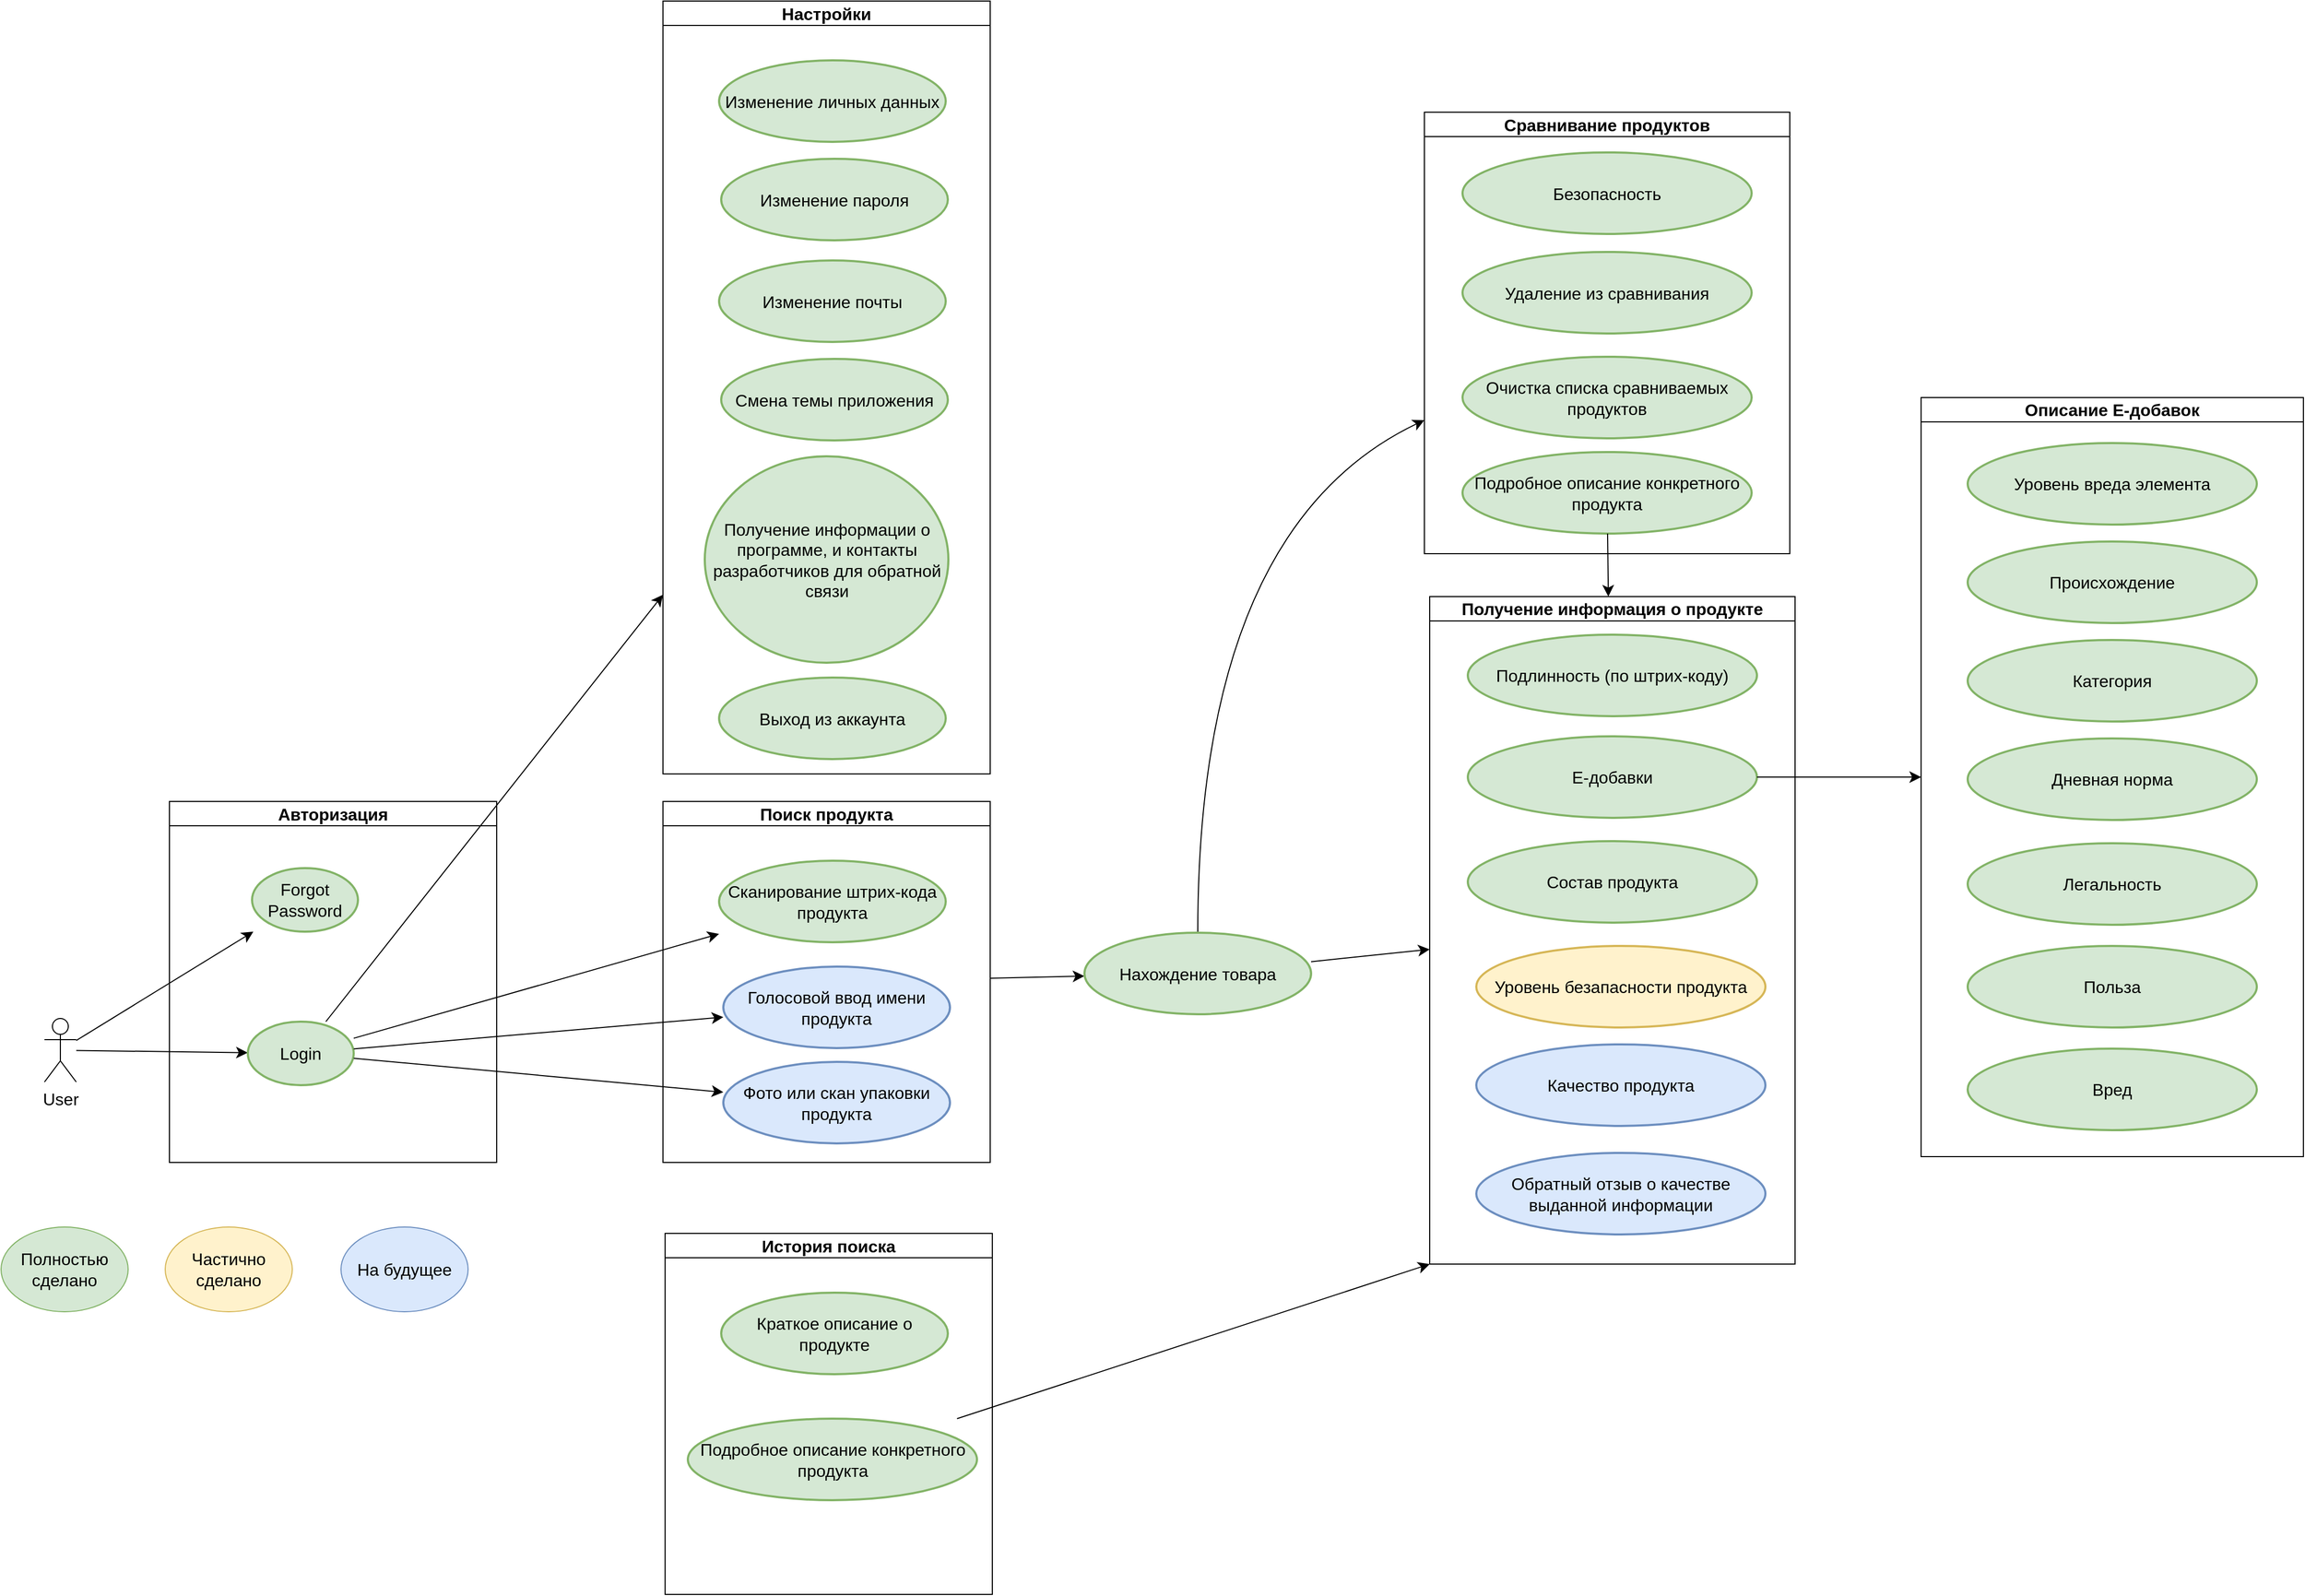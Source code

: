 <mxfile version="21.1.1" type="github">
  <diagram name="Страница 1" id="bCQILogSz7Zd9uqQqifb">
    <mxGraphModel dx="1087" dy="2129" grid="0" gridSize="10" guides="1" tooltips="1" connect="1" arrows="1" fold="1" page="0" pageScale="1" pageWidth="827" pageHeight="1169" math="0" shadow="0">
      <root>
        <mxCell id="0" />
        <mxCell id="1" parent="0" />
        <mxCell id="K-NvHZD64r7CuI1TDK3c-10" style="edgeStyle=none;curved=1;rounded=0;orthogonalLoop=1;jettySize=auto;html=1;fontSize=12;startSize=8;endSize=8;" edge="1" parent="1" source="K-NvHZD64r7CuI1TDK3c-6" target="K-NvHZD64r7CuI1TDK3c-9">
          <mxGeometry relative="1" as="geometry" />
        </mxCell>
        <mxCell id="K-NvHZD64r7CuI1TDK3c-14" style="edgeStyle=none;curved=1;rounded=0;orthogonalLoop=1;jettySize=auto;html=1;fontSize=12;startSize=8;endSize=8;" edge="1" parent="1" source="K-NvHZD64r7CuI1TDK3c-6" target="K-NvHZD64r7CuI1TDK3c-12">
          <mxGeometry relative="1" as="geometry" />
        </mxCell>
        <mxCell id="K-NvHZD64r7CuI1TDK3c-6" value="User&lt;br&gt;" style="shape=umlActor;verticalLabelPosition=bottom;verticalAlign=top;html=1;outlineConnect=0;fontSize=16;" vertex="1" parent="1">
          <mxGeometry x="-108" y="42" width="30" height="60" as="geometry" />
        </mxCell>
        <mxCell id="K-NvHZD64r7CuI1TDK3c-16" value="Авторизация" style="swimlane;whiteSpace=wrap;html=1;fontSize=16;" vertex="1" parent="1">
          <mxGeometry x="10" y="-163" width="309" height="341" as="geometry" />
        </mxCell>
        <mxCell id="K-NvHZD64r7CuI1TDK3c-12" value="Forgot Password" style="strokeWidth=2;html=1;shape=mxgraph.flowchart.start_1;whiteSpace=wrap;fontSize=16;fillColor=#d5e8d4;strokeColor=#82b366;" vertex="1" parent="K-NvHZD64r7CuI1TDK3c-16">
          <mxGeometry x="78" y="63" width="100" height="60" as="geometry" />
        </mxCell>
        <mxCell id="K-NvHZD64r7CuI1TDK3c-9" value="Login" style="strokeWidth=2;html=1;shape=mxgraph.flowchart.start_1;whiteSpace=wrap;fontSize=16;fillColor=#d5e8d4;strokeColor=#82b366;" vertex="1" parent="K-NvHZD64r7CuI1TDK3c-16">
          <mxGeometry x="74" y="208" width="100" height="60" as="geometry" />
        </mxCell>
        <mxCell id="K-NvHZD64r7CuI1TDK3c-45" style="edgeStyle=none;curved=1;rounded=0;orthogonalLoop=1;jettySize=auto;html=1;fontSize=12;startSize=8;endSize=8;" edge="1" parent="1" source="K-NvHZD64r7CuI1TDK3c-20" target="K-NvHZD64r7CuI1TDK3c-44">
          <mxGeometry relative="1" as="geometry" />
        </mxCell>
        <mxCell id="K-NvHZD64r7CuI1TDK3c-20" value="Поиск продукта" style="swimlane;whiteSpace=wrap;html=1;fontSize=16;" vertex="1" parent="1">
          <mxGeometry x="476" y="-163" width="309" height="341" as="geometry" />
        </mxCell>
        <mxCell id="K-NvHZD64r7CuI1TDK3c-17" value="Сканирование штрих-кода продукта" style="strokeWidth=2;html=1;shape=mxgraph.flowchart.start_1;whiteSpace=wrap;fontSize=16;fillColor=#d5e8d4;strokeColor=#82b366;" vertex="1" parent="K-NvHZD64r7CuI1TDK3c-20">
          <mxGeometry x="53" y="56" width="214" height="77" as="geometry" />
        </mxCell>
        <mxCell id="K-NvHZD64r7CuI1TDK3c-23" value="Голосовой ввод имени продукта" style="strokeWidth=2;html=1;shape=mxgraph.flowchart.start_1;whiteSpace=wrap;fontSize=16;fillColor=#dae8fc;strokeColor=#6c8ebf;" vertex="1" parent="K-NvHZD64r7CuI1TDK3c-20">
          <mxGeometry x="57" y="156" width="214" height="77" as="geometry" />
        </mxCell>
        <mxCell id="K-NvHZD64r7CuI1TDK3c-24" value="Фото или скан упаковки продукта" style="strokeWidth=2;html=1;shape=mxgraph.flowchart.start_1;whiteSpace=wrap;fontSize=16;fillColor=#dae8fc;strokeColor=#6c8ebf;" vertex="1" parent="K-NvHZD64r7CuI1TDK3c-20">
          <mxGeometry x="57" y="246" width="214" height="77" as="geometry" />
        </mxCell>
        <mxCell id="K-NvHZD64r7CuI1TDK3c-28" style="edgeStyle=none;curved=1;rounded=0;orthogonalLoop=1;jettySize=auto;html=1;fontSize=12;startSize=8;endSize=8;" edge="1" parent="1" source="K-NvHZD64r7CuI1TDK3c-9" target="K-NvHZD64r7CuI1TDK3c-17">
          <mxGeometry relative="1" as="geometry" />
        </mxCell>
        <mxCell id="K-NvHZD64r7CuI1TDK3c-29" style="edgeStyle=none;curved=1;rounded=0;orthogonalLoop=1;jettySize=auto;html=1;fontSize=12;startSize=8;endSize=8;" edge="1" parent="1" source="K-NvHZD64r7CuI1TDK3c-9" target="K-NvHZD64r7CuI1TDK3c-23">
          <mxGeometry relative="1" as="geometry" />
        </mxCell>
        <mxCell id="K-NvHZD64r7CuI1TDK3c-30" style="edgeStyle=none;curved=1;rounded=0;orthogonalLoop=1;jettySize=auto;html=1;fontSize=12;startSize=8;endSize=8;" edge="1" parent="1" source="K-NvHZD64r7CuI1TDK3c-9" target="K-NvHZD64r7CuI1TDK3c-24">
          <mxGeometry relative="1" as="geometry" />
        </mxCell>
        <mxCell id="K-NvHZD64r7CuI1TDK3c-32" value="Получение информация о продукте" style="swimlane;whiteSpace=wrap;html=1;fontSize=16;" vertex="1" parent="1">
          <mxGeometry x="1200" y="-356.5" width="345" height="630.5" as="geometry" />
        </mxCell>
        <mxCell id="K-NvHZD64r7CuI1TDK3c-34" value="Подлинность (по штрих-коду)" style="strokeWidth=2;html=1;shape=mxgraph.flowchart.start_1;whiteSpace=wrap;fontSize=16;fillColor=#d5e8d4;strokeColor=#82b366;" vertex="1" parent="K-NvHZD64r7CuI1TDK3c-32">
          <mxGeometry x="36" y="36" width="273" height="77" as="geometry" />
        </mxCell>
        <mxCell id="K-NvHZD64r7CuI1TDK3c-35" value="Е-добавки" style="strokeWidth=2;html=1;shape=mxgraph.flowchart.start_1;whiteSpace=wrap;fontSize=16;fillColor=#d5e8d4;strokeColor=#82b366;" vertex="1" parent="K-NvHZD64r7CuI1TDK3c-32">
          <mxGeometry x="36" y="132" width="273" height="77" as="geometry" />
        </mxCell>
        <mxCell id="K-NvHZD64r7CuI1TDK3c-36" value="Состав продукта" style="strokeWidth=2;html=1;shape=mxgraph.flowchart.start_1;whiteSpace=wrap;fontSize=16;fillColor=#d5e8d4;strokeColor=#82b366;" vertex="1" parent="K-NvHZD64r7CuI1TDK3c-32">
          <mxGeometry x="36" y="231" width="273" height="77" as="geometry" />
        </mxCell>
        <mxCell id="K-NvHZD64r7CuI1TDK3c-39" value="Уровень безапасности продукта" style="strokeWidth=2;html=1;shape=mxgraph.flowchart.start_1;whiteSpace=wrap;fontSize=16;fillColor=#fff2cc;strokeColor=#d6b656;" vertex="1" parent="K-NvHZD64r7CuI1TDK3c-32">
          <mxGeometry x="44" y="330" width="273" height="77" as="geometry" />
        </mxCell>
        <mxCell id="K-NvHZD64r7CuI1TDK3c-40" value="Качество продукта" style="strokeWidth=2;html=1;shape=mxgraph.flowchart.start_1;whiteSpace=wrap;fontSize=16;fillColor=#dae8fc;strokeColor=#6c8ebf;" vertex="1" parent="K-NvHZD64r7CuI1TDK3c-32">
          <mxGeometry x="44" y="423" width="273" height="77" as="geometry" />
        </mxCell>
        <mxCell id="K-NvHZD64r7CuI1TDK3c-90" value="Обратный отзыв о качестве выданной информации" style="strokeWidth=2;html=1;shape=mxgraph.flowchart.start_1;whiteSpace=wrap;fontSize=16;fillColor=#dae8fc;strokeColor=#6c8ebf;" vertex="1" parent="K-NvHZD64r7CuI1TDK3c-32">
          <mxGeometry x="44" y="525.5" width="273" height="77" as="geometry" />
        </mxCell>
        <mxCell id="K-NvHZD64r7CuI1TDK3c-46" style="edgeStyle=none;curved=1;rounded=0;orthogonalLoop=1;jettySize=auto;html=1;fontSize=12;startSize=8;endSize=8;" edge="1" parent="1" source="K-NvHZD64r7CuI1TDK3c-44" target="K-NvHZD64r7CuI1TDK3c-32">
          <mxGeometry relative="1" as="geometry" />
        </mxCell>
        <mxCell id="K-NvHZD64r7CuI1TDK3c-64" style="edgeStyle=none;curved=1;rounded=0;orthogonalLoop=1;jettySize=auto;html=1;fontSize=12;startSize=8;endSize=8;" edge="1" parent="1" source="K-NvHZD64r7CuI1TDK3c-44" target="K-NvHZD64r7CuI1TDK3c-51">
          <mxGeometry relative="1" as="geometry">
            <Array as="points">
              <mxPoint x="981" y="-421" />
            </Array>
          </mxGeometry>
        </mxCell>
        <mxCell id="K-NvHZD64r7CuI1TDK3c-44" value="Нахождение товара" style="strokeWidth=2;html=1;shape=mxgraph.flowchart.start_1;whiteSpace=wrap;fontSize=16;fillColor=#d5e8d4;strokeColor=#82b366;" vertex="1" parent="1">
          <mxGeometry x="874" y="-39" width="214" height="77" as="geometry" />
        </mxCell>
        <mxCell id="K-NvHZD64r7CuI1TDK3c-48" value="Описание Е-добавок" style="swimlane;whiteSpace=wrap;html=1;fontSize=16;" vertex="1" parent="1">
          <mxGeometry x="1664" y="-544.5" width="361" height="717" as="geometry" />
        </mxCell>
        <mxCell id="K-NvHZD64r7CuI1TDK3c-49" value="Уровень вреда элемента" style="strokeWidth=2;html=1;shape=mxgraph.flowchart.start_1;whiteSpace=wrap;fontSize=16;fillColor=#d5e8d4;strokeColor=#82b366;" vertex="1" parent="K-NvHZD64r7CuI1TDK3c-48">
          <mxGeometry x="44" y="43" width="273" height="77" as="geometry" />
        </mxCell>
        <mxCell id="K-NvHZD64r7CuI1TDK3c-50" value="Происхождение" style="strokeWidth=2;html=1;shape=mxgraph.flowchart.start_1;whiteSpace=wrap;fontSize=16;fillColor=#d5e8d4;strokeColor=#82b366;" vertex="1" parent="K-NvHZD64r7CuI1TDK3c-48">
          <mxGeometry x="44" y="136" width="273" height="77" as="geometry" />
        </mxCell>
        <mxCell id="K-NvHZD64r7CuI1TDK3c-57" value="Категория" style="strokeWidth=2;html=1;shape=mxgraph.flowchart.start_1;whiteSpace=wrap;fontSize=16;fillColor=#d5e8d4;strokeColor=#82b366;" vertex="1" parent="K-NvHZD64r7CuI1TDK3c-48">
          <mxGeometry x="44" y="229" width="273" height="77" as="geometry" />
        </mxCell>
        <mxCell id="K-NvHZD64r7CuI1TDK3c-58" value="Дневная норма" style="strokeWidth=2;html=1;shape=mxgraph.flowchart.start_1;whiteSpace=wrap;fontSize=16;fillColor=#d5e8d4;strokeColor=#82b366;" vertex="1" parent="K-NvHZD64r7CuI1TDK3c-48">
          <mxGeometry x="44" y="322" width="273" height="77" as="geometry" />
        </mxCell>
        <mxCell id="K-NvHZD64r7CuI1TDK3c-60" value="Легальность" style="strokeWidth=2;html=1;shape=mxgraph.flowchart.start_1;whiteSpace=wrap;fontSize=16;fillColor=#d5e8d4;strokeColor=#82b366;" vertex="1" parent="K-NvHZD64r7CuI1TDK3c-48">
          <mxGeometry x="44" y="421" width="273" height="77" as="geometry" />
        </mxCell>
        <mxCell id="K-NvHZD64r7CuI1TDK3c-61" value="Польза" style="strokeWidth=2;html=1;shape=mxgraph.flowchart.start_1;whiteSpace=wrap;fontSize=16;fillColor=#d5e8d4;strokeColor=#82b366;" vertex="1" parent="K-NvHZD64r7CuI1TDK3c-48">
          <mxGeometry x="44" y="518" width="273" height="77" as="geometry" />
        </mxCell>
        <mxCell id="K-NvHZD64r7CuI1TDK3c-62" value="Вред" style="strokeWidth=2;html=1;shape=mxgraph.flowchart.start_1;whiteSpace=wrap;fontSize=16;fillColor=#d5e8d4;strokeColor=#82b366;" vertex="1" parent="K-NvHZD64r7CuI1TDK3c-48">
          <mxGeometry x="44" y="615" width="273" height="77" as="geometry" />
        </mxCell>
        <mxCell id="K-NvHZD64r7CuI1TDK3c-51" value="Сравнивание продуктов" style="swimlane;whiteSpace=wrap;html=1;fontSize=16;" vertex="1" parent="1">
          <mxGeometry x="1195" y="-814" width="345" height="417" as="geometry" />
        </mxCell>
        <mxCell id="K-NvHZD64r7CuI1TDK3c-53" value="Удаление из сравнивания" style="strokeWidth=2;html=1;shape=mxgraph.flowchart.start_1;whiteSpace=wrap;fontSize=16;fillColor=#d5e8d4;strokeColor=#82b366;" vertex="1" parent="K-NvHZD64r7CuI1TDK3c-51">
          <mxGeometry x="36" y="132" width="273" height="77" as="geometry" />
        </mxCell>
        <mxCell id="K-NvHZD64r7CuI1TDK3c-54" value="Очистка списка сравниваемых продуктов" style="strokeWidth=2;html=1;shape=mxgraph.flowchart.start_1;whiteSpace=wrap;fontSize=16;fillColor=#d5e8d4;strokeColor=#82b366;" vertex="1" parent="K-NvHZD64r7CuI1TDK3c-51">
          <mxGeometry x="36" y="231" width="273" height="77" as="geometry" />
        </mxCell>
        <mxCell id="K-NvHZD64r7CuI1TDK3c-63" value="Подробное описание конкретного продукта" style="strokeWidth=2;html=1;shape=mxgraph.flowchart.start_1;whiteSpace=wrap;fontSize=16;fillColor=#d5e8d4;strokeColor=#82b366;" vertex="1" parent="K-NvHZD64r7CuI1TDK3c-51">
          <mxGeometry x="36" y="321" width="273" height="77" as="geometry" />
        </mxCell>
        <mxCell id="K-NvHZD64r7CuI1TDK3c-52" value="Безопасность" style="strokeWidth=2;html=1;shape=mxgraph.flowchart.start_1;whiteSpace=wrap;fontSize=16;fillColor=#d5e8d4;strokeColor=#82b366;" vertex="1" parent="K-NvHZD64r7CuI1TDK3c-51">
          <mxGeometry x="36" y="38" width="273" height="77" as="geometry" />
        </mxCell>
        <mxCell id="K-NvHZD64r7CuI1TDK3c-65" style="edgeStyle=none;curved=1;rounded=0;orthogonalLoop=1;jettySize=auto;html=1;fontSize=12;startSize=8;endSize=8;" edge="1" parent="1" source="K-NvHZD64r7CuI1TDK3c-35" target="K-NvHZD64r7CuI1TDK3c-48">
          <mxGeometry relative="1" as="geometry" />
        </mxCell>
        <mxCell id="K-NvHZD64r7CuI1TDK3c-66" value="Настройки" style="swimlane;whiteSpace=wrap;html=1;fontSize=16;" vertex="1" parent="1">
          <mxGeometry x="476" y="-919" width="309" height="730" as="geometry" />
        </mxCell>
        <mxCell id="K-NvHZD64r7CuI1TDK3c-67" value="Изменение личных данных" style="strokeWidth=2;html=1;shape=mxgraph.flowchart.start_1;whiteSpace=wrap;fontSize=16;fillColor=#d5e8d4;strokeColor=#82b366;" vertex="1" parent="K-NvHZD64r7CuI1TDK3c-66">
          <mxGeometry x="53" y="56" width="214" height="77" as="geometry" />
        </mxCell>
        <mxCell id="K-NvHZD64r7CuI1TDK3c-70" value="Изменение пароля" style="strokeWidth=2;html=1;shape=mxgraph.flowchart.start_1;whiteSpace=wrap;fontSize=16;fillColor=#d5e8d4;strokeColor=#82b366;" vertex="1" parent="K-NvHZD64r7CuI1TDK3c-66">
          <mxGeometry x="55" y="149" width="214" height="77" as="geometry" />
        </mxCell>
        <mxCell id="K-NvHZD64r7CuI1TDK3c-72" value="Изменение почты" style="strokeWidth=2;html=1;shape=mxgraph.flowchart.start_1;whiteSpace=wrap;fontSize=16;fillColor=#d5e8d4;strokeColor=#82b366;" vertex="1" parent="K-NvHZD64r7CuI1TDK3c-66">
          <mxGeometry x="53" y="245" width="214" height="77" as="geometry" />
        </mxCell>
        <mxCell id="K-NvHZD64r7CuI1TDK3c-73" value="Получение информации о программе, и контакты разработчиков для обратной связи" style="strokeWidth=2;html=1;shape=mxgraph.flowchart.start_1;whiteSpace=wrap;fontSize=16;fillColor=#d5e8d4;strokeColor=#82b366;" vertex="1" parent="K-NvHZD64r7CuI1TDK3c-66">
          <mxGeometry x="39.5" y="430" width="230" height="195" as="geometry" />
        </mxCell>
        <mxCell id="K-NvHZD64r7CuI1TDK3c-74" value="Выход из аккаунта" style="strokeWidth=2;html=1;shape=mxgraph.flowchart.start_1;whiteSpace=wrap;fontSize=16;fillColor=#d5e8d4;strokeColor=#82b366;" vertex="1" parent="K-NvHZD64r7CuI1TDK3c-66">
          <mxGeometry x="53" y="639" width="214" height="77" as="geometry" />
        </mxCell>
        <mxCell id="K-NvHZD64r7CuI1TDK3c-77" value="Смена темы приложения" style="strokeWidth=2;html=1;shape=mxgraph.flowchart.start_1;whiteSpace=wrap;fontSize=16;fillColor=#d5e8d4;strokeColor=#82b366;" vertex="1" parent="K-NvHZD64r7CuI1TDK3c-66">
          <mxGeometry x="55" y="338" width="214" height="77" as="geometry" />
        </mxCell>
        <mxCell id="K-NvHZD64r7CuI1TDK3c-76" style="edgeStyle=none;curved=1;rounded=0;orthogonalLoop=1;jettySize=auto;html=1;fontSize=12;startSize=8;endSize=8;" edge="1" parent="1" source="K-NvHZD64r7CuI1TDK3c-9" target="K-NvHZD64r7CuI1TDK3c-66">
          <mxGeometry relative="1" as="geometry" />
        </mxCell>
        <mxCell id="K-NvHZD64r7CuI1TDK3c-78" value="Частично сделано" style="ellipse;whiteSpace=wrap;html=1;fontSize=16;fillColor=#fff2cc;strokeColor=#d6b656;" vertex="1" parent="1">
          <mxGeometry x="6" y="239" width="120" height="80" as="geometry" />
        </mxCell>
        <mxCell id="K-NvHZD64r7CuI1TDK3c-79" value="На будущее" style="ellipse;whiteSpace=wrap;html=1;fontSize=16;fillColor=#dae8fc;strokeColor=#6c8ebf;" vertex="1" parent="1">
          <mxGeometry x="172" y="239" width="120" height="80" as="geometry" />
        </mxCell>
        <mxCell id="K-NvHZD64r7CuI1TDK3c-80" value="Полностью сделано" style="ellipse;whiteSpace=wrap;html=1;fontSize=16;fillColor=#d5e8d4;strokeColor=#82b366;" vertex="1" parent="1">
          <mxGeometry x="-149" y="239" width="120" height="80" as="geometry" />
        </mxCell>
        <mxCell id="K-NvHZD64r7CuI1TDK3c-81" value="История поиска" style="swimlane;whiteSpace=wrap;html=1;fontSize=16;" vertex="1" parent="1">
          <mxGeometry x="478" y="245" width="309" height="341" as="geometry" />
        </mxCell>
        <mxCell id="K-NvHZD64r7CuI1TDK3c-82" value="Краткое описание о продукте" style="strokeWidth=2;html=1;shape=mxgraph.flowchart.start_1;whiteSpace=wrap;fontSize=16;fillColor=#d5e8d4;strokeColor=#82b366;" vertex="1" parent="K-NvHZD64r7CuI1TDK3c-81">
          <mxGeometry x="53" y="56" width="214" height="77" as="geometry" />
        </mxCell>
        <mxCell id="K-NvHZD64r7CuI1TDK3c-87" value="Подробное описание конкретного продукта" style="strokeWidth=2;html=1;shape=mxgraph.flowchart.start_1;whiteSpace=wrap;fontSize=16;fillColor=#d5e8d4;strokeColor=#82b366;" vertex="1" parent="K-NvHZD64r7CuI1TDK3c-81">
          <mxGeometry x="21.5" y="175" width="273" height="77" as="geometry" />
        </mxCell>
        <mxCell id="K-NvHZD64r7CuI1TDK3c-86" style="edgeStyle=none;curved=1;rounded=0;orthogonalLoop=1;jettySize=auto;html=1;fontSize=12;startSize=8;endSize=8;" edge="1" parent="1" source="K-NvHZD64r7CuI1TDK3c-63" target="K-NvHZD64r7CuI1TDK3c-32">
          <mxGeometry relative="1" as="geometry" />
        </mxCell>
        <mxCell id="K-NvHZD64r7CuI1TDK3c-89" style="edgeStyle=none;curved=1;rounded=0;orthogonalLoop=1;jettySize=auto;html=1;entryX=0;entryY=1;entryDx=0;entryDy=0;fontSize=12;startSize=8;endSize=8;" edge="1" parent="1" source="K-NvHZD64r7CuI1TDK3c-87" target="K-NvHZD64r7CuI1TDK3c-32">
          <mxGeometry relative="1" as="geometry" />
        </mxCell>
      </root>
    </mxGraphModel>
  </diagram>
</mxfile>
